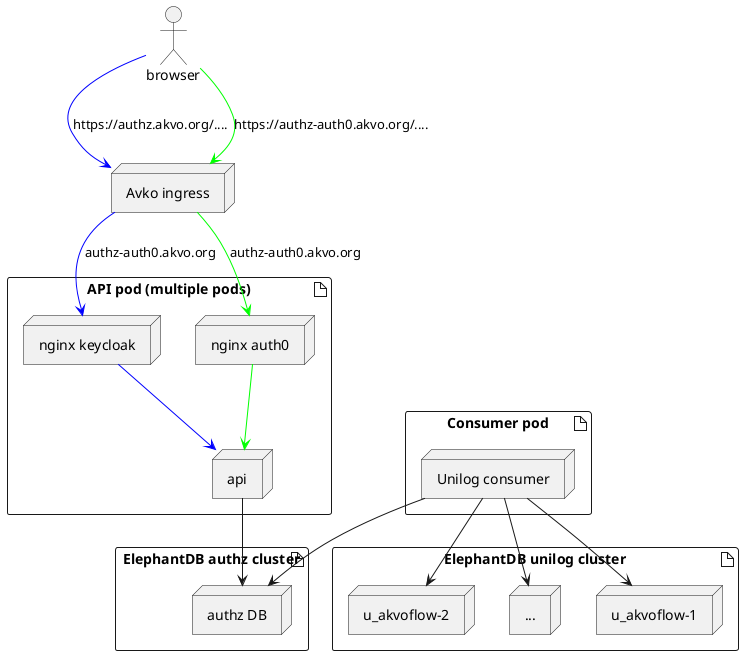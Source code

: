 @startuml

artifact db as "ElephantDB authz cluster" {
    node authzdb as "authz DB"
}

artifact db2 as "ElephantDB unilog cluster" {

    node unilog2 as "u_akvoflow-2"
    node unilog3 as "..."
    node unilog1 as "u_akvoflow-1"
}

artifact api_pod as "API pod (multiple pods)" {

    node kc as "nginx keycloak"
    node auth0 as "nginx auth0"

    node api as "api"

    api --> authzdb

    auth0 -[#00FF00]-> api
    kc -[#0000FF]-> api

}

artifact consumer_pod as "Consumer pod" {
    node consumer as "Unilog consumer"
    consumer --> authzdb
    consumer --> unilog1
    consumer --> unilog2
    consumer --> unilog3
}

actor browser
node ingress as "Avko ingress"
browser -[#0000FF]-> ingress : https://authz.akvo.org/....
browser -[#00FF00]-> ingress : https://authz-auth0.akvo.org/....
ingress -[#0000FF]-> kc : authz-auth0.akvo.org
ingress -[#00FF00]-> auth0 : authz-auth0.akvo.org


@enduml
